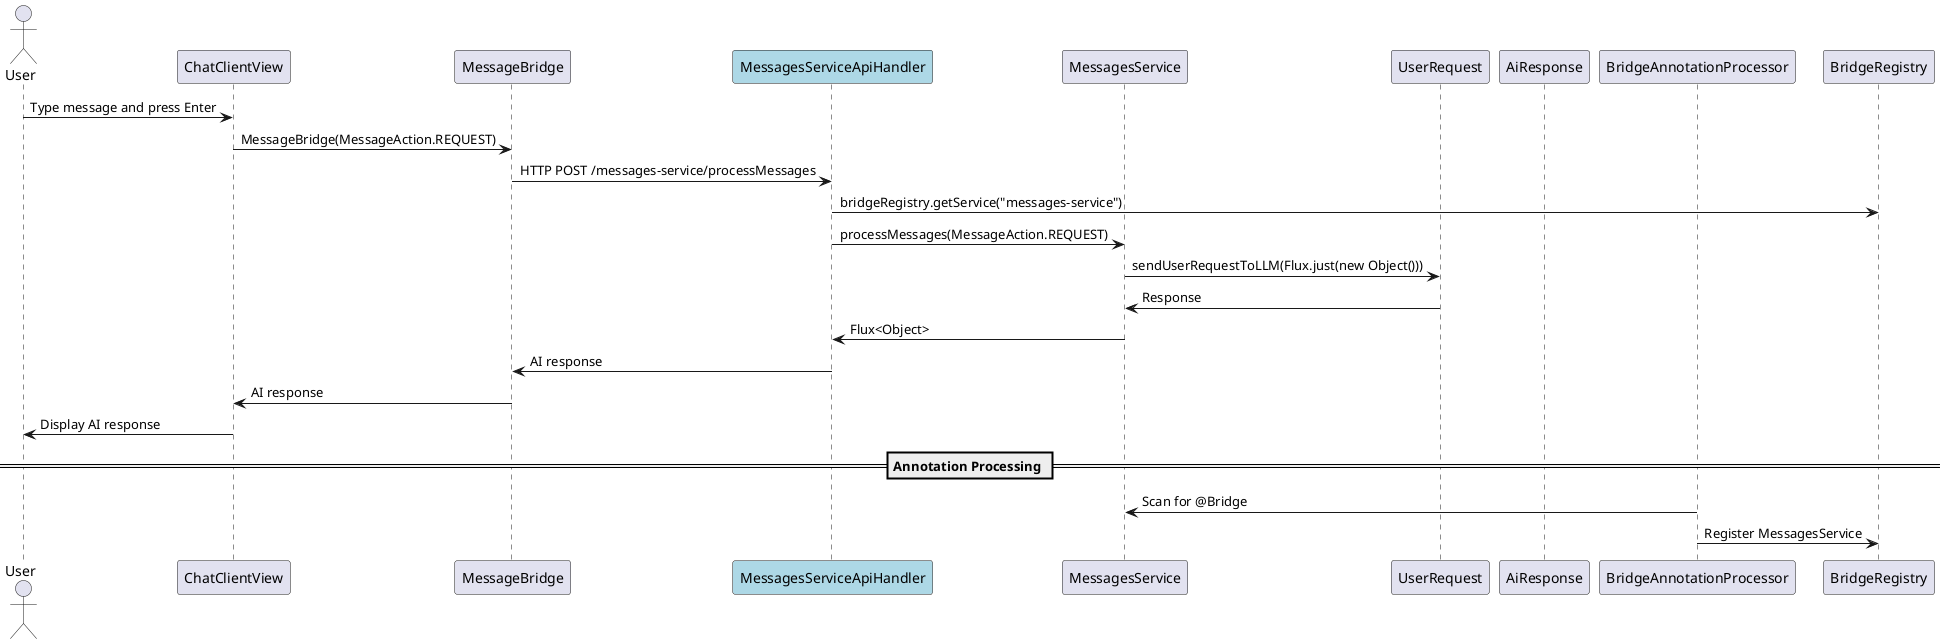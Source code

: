 @startuml
actor User
participant ChatClientView
participant MessageBridge
participant MessagesServiceApiHandler #LightBlue
participant MessagesService
participant UserRequest
participant AiResponse
participant BridgeAnnotationProcessor
participant BridgeRegistry

User -> ChatClientView: Type message and press Enter
ChatClientView -> MessageBridge: MessageBridge(MessageAction.REQUEST)
MessageBridge -> MessagesServiceApiHandler: HTTP POST /messages-service/processMessages
MessagesServiceApiHandler -> BridgeRegistry: bridgeRegistry.getService("messages-service")
MessagesServiceApiHandler -> MessagesService: processMessages(MessageAction.REQUEST)
MessagesService -> UserRequest: sendUserRequestToLLM(Flux.just(new Object()))
UserRequest -> MessagesService: Response
MessagesService -> MessagesServiceApiHandler: Flux<Object>
MessagesServiceApiHandler -> MessageBridge: AI response
MessageBridge -> ChatClientView: AI response
ChatClientView -> User: Display AI response

== Annotation Processing ==
BridgeAnnotationProcessor -> MessagesService: Scan for @Bridge
BridgeAnnotationProcessor -> BridgeRegistry: Register MessagesService
@enduml
